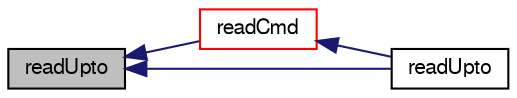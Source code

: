 digraph "readUpto"
{
  bgcolor="transparent";
  edge [fontname="FreeSans",fontsize="10",labelfontname="FreeSans",labelfontsize="10"];
  node [fontname="FreeSans",fontsize="10",shape=record];
  rankdir="LR";
  Node134734 [label="readUpto",height=0.2,width=0.4,color="black", fillcolor="grey75", style="filled", fontcolor="black"];
  Node134734 -> Node134735 [dir="back",color="midnightblue",fontsize="10",style="solid",fontname="FreeSans"];
  Node134735 [label="readCmd",height=0.2,width=0.4,color="red",URL="$a21124.html#adeb25f0c979b5514ef56d01adcc9fcc1"];
  Node134735 -> Node134739 [dir="back",color="midnightblue",fontsize="10",style="solid",fontname="FreeSans"];
  Node134739 [label="readUpto",height=0.2,width=0.4,color="black",URL="$a21124.html#adebc6d49ebf4c5b9e97e0e2f96d4c493"];
  Node134734 -> Node134739 [dir="back",color="midnightblue",fontsize="10",style="solid",fontname="FreeSans"];
}
